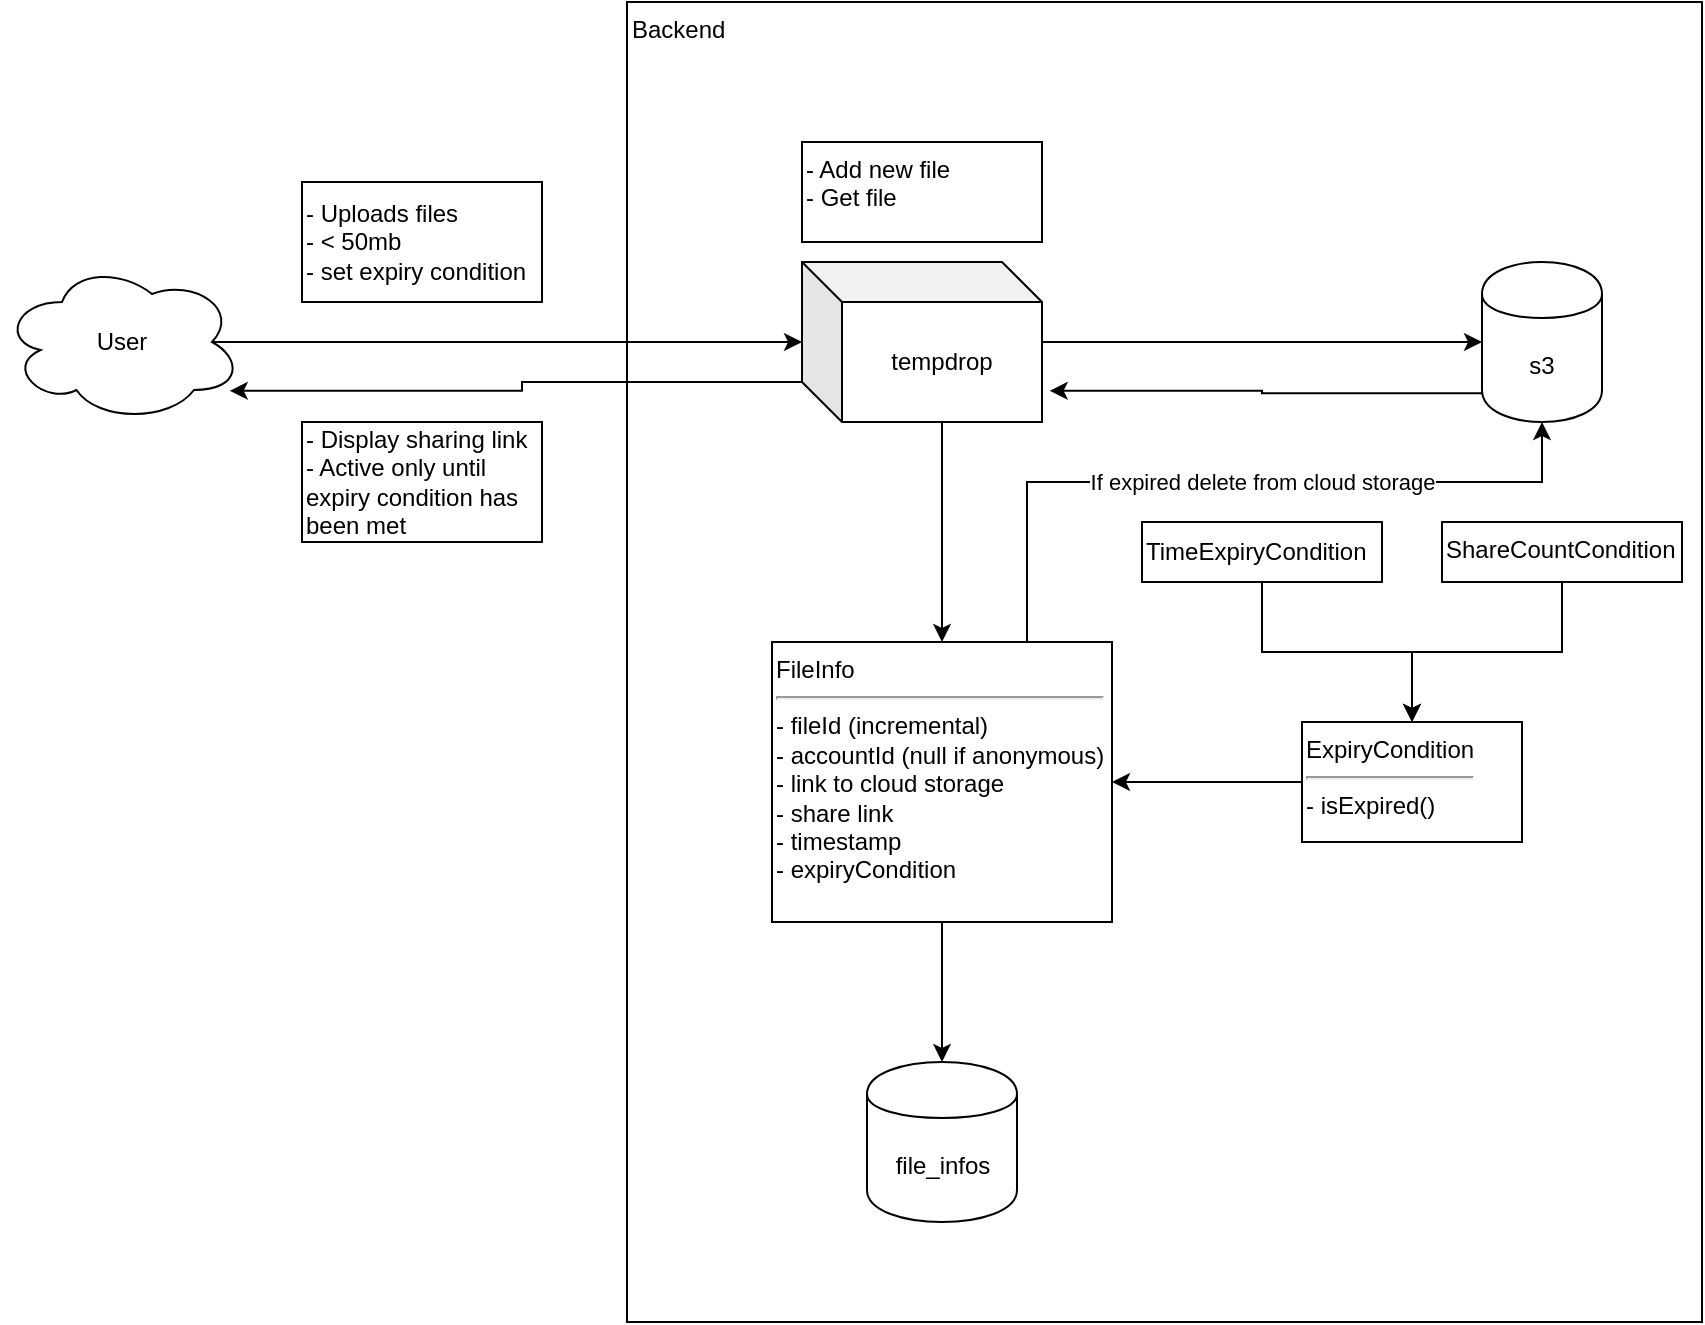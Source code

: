 <mxfile version="13.3.5" type="device"><diagram id="uaL9P3hIwFeXUBF4KmyI" name="Page-1"><mxGraphModel dx="1973" dy="771" grid="1" gridSize="10" guides="1" tooltips="1" connect="1" arrows="1" fold="1" page="1" pageScale="1" pageWidth="850" pageHeight="1100" math="0" shadow="0"><root><mxCell id="0"/><mxCell id="1" parent="0"/><mxCell id="NanLKdOUoWism7vrd5_U-29" value="Backend" style="rounded=0;whiteSpace=wrap;html=1;align=left;verticalAlign=top;" vertex="1" parent="1"><mxGeometry x="302.5" y="40" width="537.5" height="660" as="geometry"/></mxCell><mxCell id="NanLKdOUoWism7vrd5_U-4" style="edgeStyle=orthogonalEdgeStyle;rounded=0;orthogonalLoop=1;jettySize=auto;html=1;exitX=0.875;exitY=0.5;exitDx=0;exitDy=0;exitPerimeter=0;" edge="1" parent="1" source="NanLKdOUoWism7vrd5_U-1" target="NanLKdOUoWism7vrd5_U-2"><mxGeometry relative="1" as="geometry"/></mxCell><mxCell id="NanLKdOUoWism7vrd5_U-1" value="User" style="ellipse;shape=cloud;whiteSpace=wrap;html=1;" vertex="1" parent="1"><mxGeometry x="-10" y="170" width="120" height="80" as="geometry"/></mxCell><mxCell id="NanLKdOUoWism7vrd5_U-5" style="edgeStyle=orthogonalEdgeStyle;rounded=0;orthogonalLoop=1;jettySize=auto;html=1;exitX=0;exitY=0;exitDx=120;exitDy=50;exitPerimeter=0;entryX=0;entryY=0.5;entryDx=0;entryDy=0;" edge="1" parent="1" source="NanLKdOUoWism7vrd5_U-2" target="NanLKdOUoWism7vrd5_U-3"><mxGeometry relative="1" as="geometry"><Array as="points"><mxPoint x="510" y="210"/></Array></mxGeometry></mxCell><mxCell id="NanLKdOUoWism7vrd5_U-7" style="edgeStyle=orthogonalEdgeStyle;rounded=0;orthogonalLoop=1;jettySize=auto;html=1;exitX=0;exitY=0;exitDx=0;exitDy=60;exitPerimeter=0;entryX=0.949;entryY=0.805;entryDx=0;entryDy=0;entryPerimeter=0;" edge="1" parent="1" source="NanLKdOUoWism7vrd5_U-2" target="NanLKdOUoWism7vrd5_U-1"><mxGeometry relative="1" as="geometry"><mxPoint x="220" y="230" as="targetPoint"/></mxGeometry></mxCell><mxCell id="NanLKdOUoWism7vrd5_U-16" style="edgeStyle=orthogonalEdgeStyle;rounded=0;orthogonalLoop=1;jettySize=auto;html=1;exitX=0;exitY=0;exitDx=70;exitDy=80;exitPerimeter=0;entryX=0.5;entryY=0;entryDx=0;entryDy=0;" edge="1" parent="1" source="NanLKdOUoWism7vrd5_U-2" target="NanLKdOUoWism7vrd5_U-10"><mxGeometry relative="1" as="geometry"/></mxCell><mxCell id="NanLKdOUoWism7vrd5_U-2" value="tempdrop" style="shape=cube;whiteSpace=wrap;html=1;boundedLbl=1;backgroundOutline=1;darkOpacity=0.05;darkOpacity2=0.1;" vertex="1" parent="1"><mxGeometry x="390" y="170" width="120" height="80" as="geometry"/></mxCell><mxCell id="NanLKdOUoWism7vrd5_U-26" style="edgeStyle=orthogonalEdgeStyle;rounded=0;orthogonalLoop=1;jettySize=auto;html=1;exitX=0.025;exitY=0.82;exitDx=0;exitDy=0;entryX=1.032;entryY=0.805;entryDx=0;entryDy=0;entryPerimeter=0;exitPerimeter=0;" edge="1" parent="1" source="NanLKdOUoWism7vrd5_U-3" target="NanLKdOUoWism7vrd5_U-2"><mxGeometry relative="1" as="geometry"/></mxCell><mxCell id="NanLKdOUoWism7vrd5_U-3" value="s3" style="shape=cylinder;whiteSpace=wrap;html=1;boundedLbl=1;backgroundOutline=1;" vertex="1" parent="1"><mxGeometry x="730" y="170" width="60" height="80" as="geometry"/></mxCell><mxCell id="NanLKdOUoWism7vrd5_U-6" value="&lt;div&gt;- Uploads files&lt;/div&gt;&lt;div&gt;- &amp;lt; 50mb&lt;/div&gt;&lt;div&gt;- set expiry condition&lt;br&gt;&lt;/div&gt;" style="rounded=0;whiteSpace=wrap;html=1;align=left;" vertex="1" parent="1"><mxGeometry x="140" y="130" width="120" height="60" as="geometry"/></mxCell><mxCell id="NanLKdOUoWism7vrd5_U-9" value="&lt;div&gt;- Display sharing link&lt;/div&gt;&lt;div&gt;- Active only until expiry condition has been met&lt;br&gt;&lt;/div&gt;" style="rounded=0;whiteSpace=wrap;html=1;align=left;" vertex="1" parent="1"><mxGeometry x="140" y="250" width="120" height="60" as="geometry"/></mxCell><mxCell id="NanLKdOUoWism7vrd5_U-24" style="edgeStyle=orthogonalEdgeStyle;rounded=0;orthogonalLoop=1;jettySize=auto;html=1;exitX=0.5;exitY=1;exitDx=0;exitDy=0;entryX=0.5;entryY=0;entryDx=0;entryDy=0;" edge="1" parent="1" source="NanLKdOUoWism7vrd5_U-10" target="NanLKdOUoWism7vrd5_U-23"><mxGeometry relative="1" as="geometry"/></mxCell><mxCell id="NanLKdOUoWism7vrd5_U-27" style="edgeStyle=orthogonalEdgeStyle;rounded=0;orthogonalLoop=1;jettySize=auto;html=1;exitX=0.75;exitY=0;exitDx=0;exitDy=0;entryX=0.5;entryY=1;entryDx=0;entryDy=0;" edge="1" parent="1" source="NanLKdOUoWism7vrd5_U-10" target="NanLKdOUoWism7vrd5_U-3"><mxGeometry relative="1" as="geometry"><Array as="points"><mxPoint x="503" y="280"/><mxPoint x="760" y="280"/></Array></mxGeometry></mxCell><mxCell id="NanLKdOUoWism7vrd5_U-28" value="If expired delete from cloud storage" style="edgeLabel;html=1;align=center;verticalAlign=middle;resizable=0;points=[];" vertex="1" connectable="0" parent="NanLKdOUoWism7vrd5_U-27"><mxGeometry x="-0.579" y="-42" relative="1" as="geometry"><mxPoint x="75.47" y="-2.37" as="offset"/></mxGeometry></mxCell><mxCell id="NanLKdOUoWism7vrd5_U-10" value="&lt;div&gt;FileInfo&lt;/div&gt;&lt;div&gt;&lt;hr&gt;&lt;/div&gt;&lt;div&gt;- fileId (incremental)&lt;br&gt;&lt;/div&gt;&lt;div&gt;- accountId (null if anonymous)&lt;/div&gt;&lt;div&gt;- link to cloud storage&lt;/div&gt;&lt;div&gt;- share link&lt;/div&gt;&lt;div&gt;- timestamp&lt;br&gt;&lt;/div&gt;&lt;div&gt;- expiryCondition&lt;/div&gt;&lt;div&gt;&lt;br&gt;&lt;/div&gt;&lt;div align=&quot;left&quot;&gt;&lt;br&gt;&lt;/div&gt;" style="rounded=0;whiteSpace=wrap;html=1;align=left;verticalAlign=top;" vertex="1" parent="1"><mxGeometry x="375" y="360" width="170" height="140" as="geometry"/></mxCell><mxCell id="NanLKdOUoWism7vrd5_U-19" style="edgeStyle=orthogonalEdgeStyle;rounded=0;orthogonalLoop=1;jettySize=auto;html=1;exitX=0;exitY=0.5;exitDx=0;exitDy=0;" edge="1" parent="1" source="NanLKdOUoWism7vrd5_U-11" target="NanLKdOUoWism7vrd5_U-10"><mxGeometry relative="1" as="geometry"/></mxCell><mxCell id="NanLKdOUoWism7vrd5_U-11" value="&lt;div&gt;ExpiryCondition&lt;/div&gt;&lt;div&gt;&lt;hr&gt;- isExpired()&lt;/div&gt;" style="rounded=0;whiteSpace=wrap;html=1;align=left;verticalAlign=top;" vertex="1" parent="1"><mxGeometry x="640" y="400" width="110" height="60" as="geometry"/></mxCell><mxCell id="NanLKdOUoWism7vrd5_U-17" style="edgeStyle=orthogonalEdgeStyle;rounded=0;orthogonalLoop=1;jettySize=auto;html=1;exitX=0.5;exitY=1;exitDx=0;exitDy=0;entryX=0.5;entryY=0;entryDx=0;entryDy=0;" edge="1" parent="1" source="NanLKdOUoWism7vrd5_U-14" target="NanLKdOUoWism7vrd5_U-11"><mxGeometry relative="1" as="geometry"/></mxCell><mxCell id="NanLKdOUoWism7vrd5_U-14" value="TimeExpiryCondition" style="rounded=0;whiteSpace=wrap;html=1;align=left;" vertex="1" parent="1"><mxGeometry x="560" y="300" width="120" height="30" as="geometry"/></mxCell><mxCell id="NanLKdOUoWism7vrd5_U-20" style="edgeStyle=orthogonalEdgeStyle;rounded=0;orthogonalLoop=1;jettySize=auto;html=1;exitX=0.5;exitY=1;exitDx=0;exitDy=0;entryX=0.5;entryY=0;entryDx=0;entryDy=0;" edge="1" parent="1" source="NanLKdOUoWism7vrd5_U-15" target="NanLKdOUoWism7vrd5_U-11"><mxGeometry relative="1" as="geometry"/></mxCell><mxCell id="NanLKdOUoWism7vrd5_U-15" value="ShareCountCondition" style="rounded=0;whiteSpace=wrap;html=1;align=left;verticalAlign=top;" vertex="1" parent="1"><mxGeometry x="710" y="300" width="120" height="30" as="geometry"/></mxCell><mxCell id="NanLKdOUoWism7vrd5_U-23" value="file_infos" style="shape=cylinder;whiteSpace=wrap;html=1;boundedLbl=1;backgroundOutline=1;align=center;" vertex="1" parent="1"><mxGeometry x="422.5" y="570" width="75" height="80" as="geometry"/></mxCell><mxCell id="NanLKdOUoWism7vrd5_U-30" value="&lt;div&gt;- Add new file&lt;/div&gt;&lt;div&gt;- Get file&lt;/div&gt;" style="rounded=0;whiteSpace=wrap;html=1;align=left;verticalAlign=top;" vertex="1" parent="1"><mxGeometry x="390" y="110" width="120" height="50" as="geometry"/></mxCell></root></mxGraphModel></diagram></mxfile>